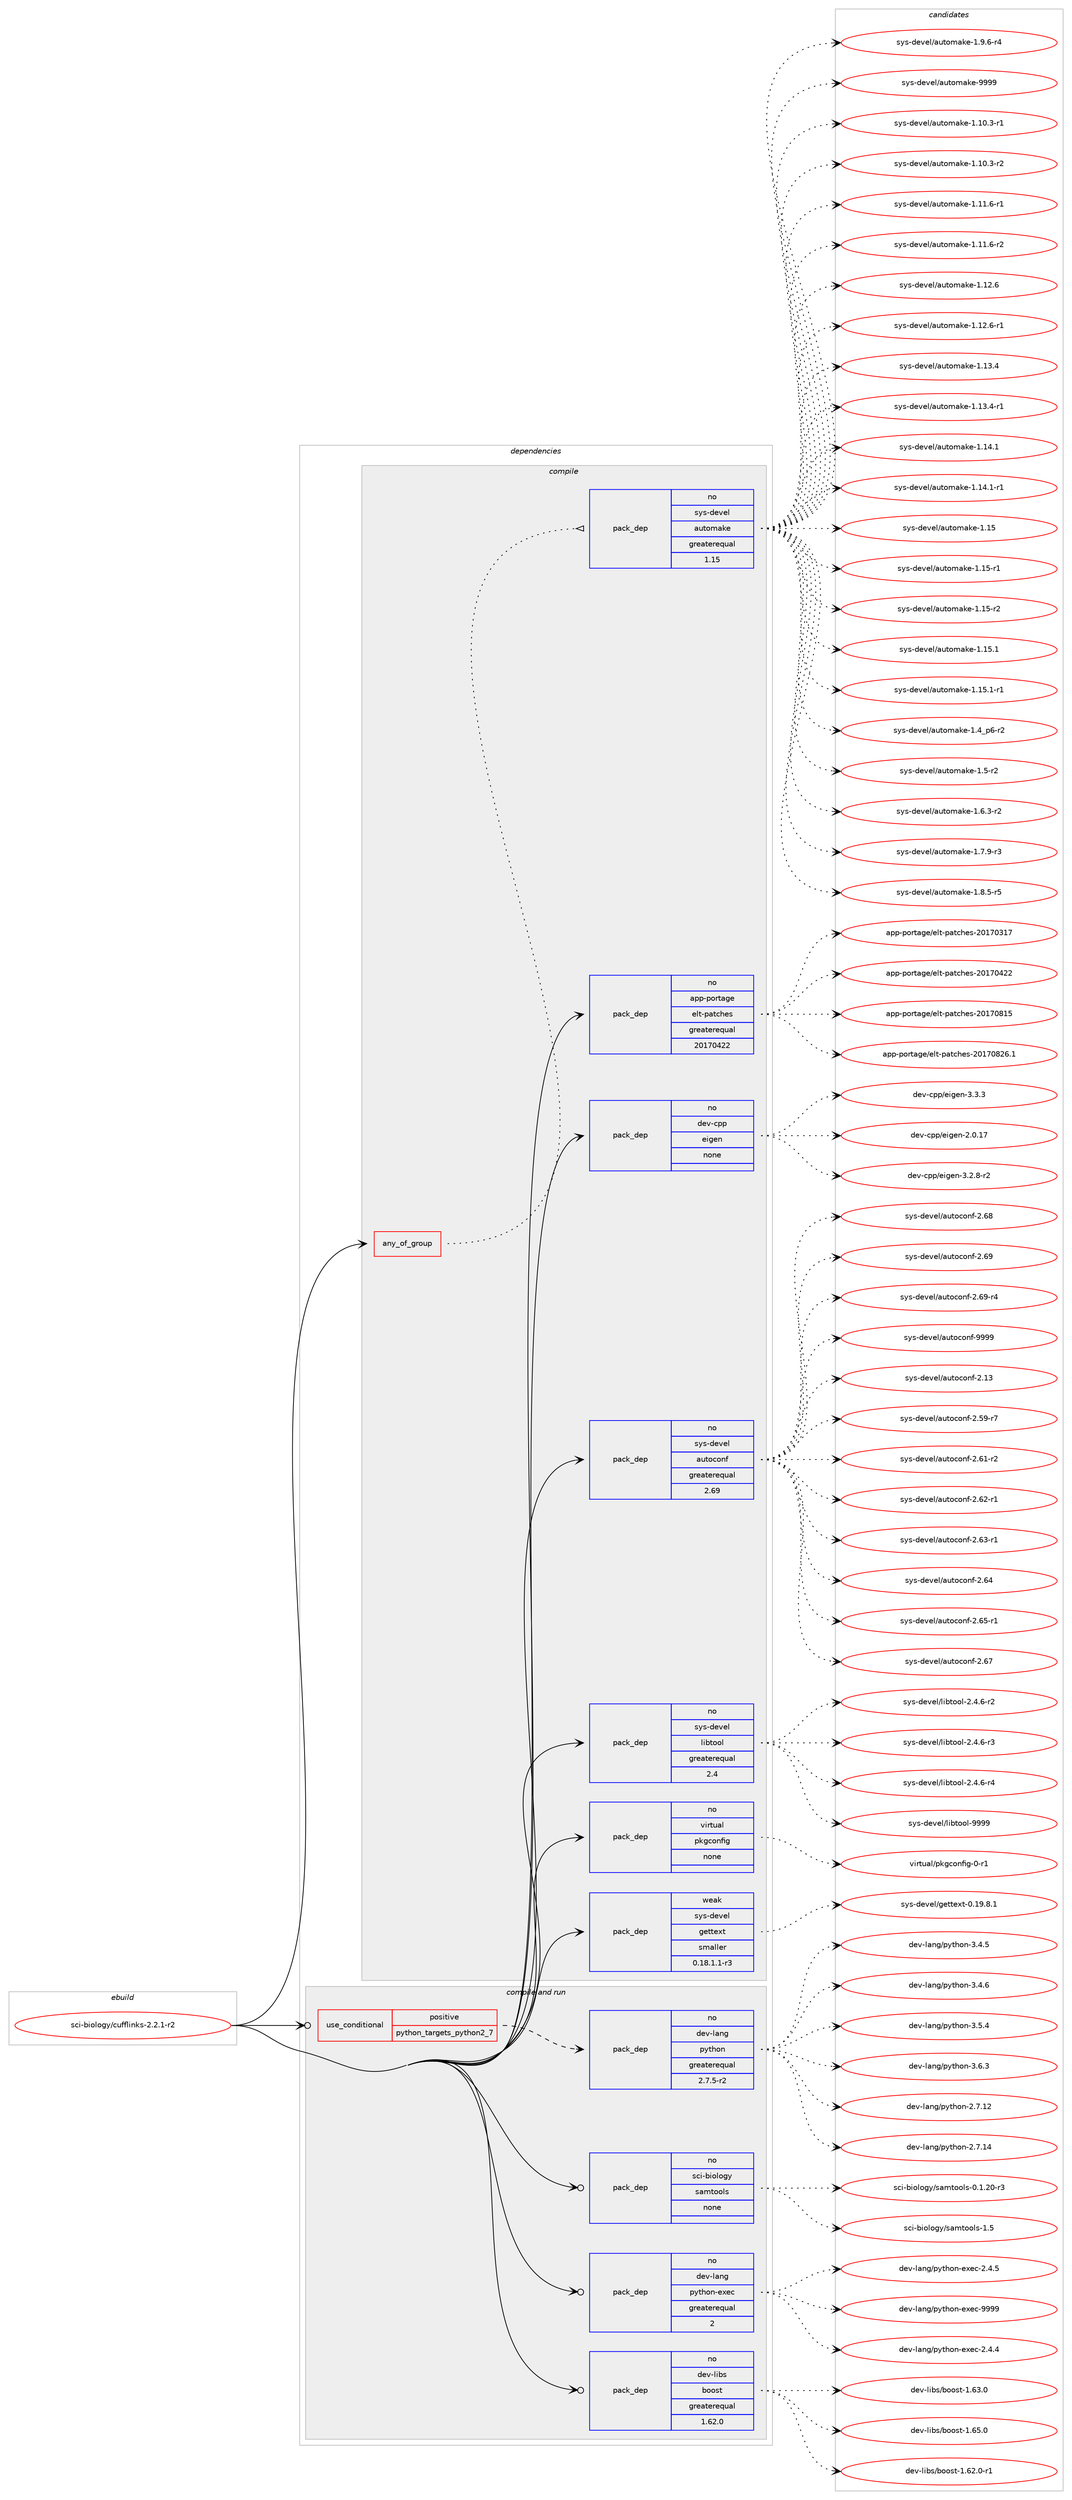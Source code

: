 digraph prolog {

# *************
# Graph options
# *************

newrank=true;
concentrate=true;
compound=true;
graph [rankdir=LR,fontname=Helvetica,fontsize=10,ranksep=1.5];#, ranksep=2.5, nodesep=0.2];
edge  [arrowhead=vee];
node  [fontname=Helvetica,fontsize=10];

# **********
# The ebuild
# **********

subgraph cluster_leftcol {
color=gray;
rank=same;
label=<<i>ebuild</i>>;
id [label="sci-biology/cufflinks-2.2.1-r2", color=red, width=4, href="../sci-biology/cufflinks-2.2.1-r2.svg"];
}

# ****************
# The dependencies
# ****************

subgraph cluster_midcol {
color=gray;
label=<<i>dependencies</i>>;
subgraph cluster_compile {
fillcolor="#eeeeee";
style=filled;
label=<<i>compile</i>>;
subgraph any7444 {
dependency444427 [label=<<TABLE BORDER="0" CELLBORDER="1" CELLSPACING="0" CELLPADDING="4"><TR><TD CELLPADDING="10">any_of_group</TD></TR></TABLE>>, shape=none, color=red];subgraph pack327475 {
dependency444428 [label=<<TABLE BORDER="0" CELLBORDER="1" CELLSPACING="0" CELLPADDING="4" WIDTH="220"><TR><TD ROWSPAN="6" CELLPADDING="30">pack_dep</TD></TR><TR><TD WIDTH="110">no</TD></TR><TR><TD>sys-devel</TD></TR><TR><TD>automake</TD></TR><TR><TD>greaterequal</TD></TR><TR><TD>1.15</TD></TR></TABLE>>, shape=none, color=blue];
}
dependency444427:e -> dependency444428:w [weight=20,style="dotted",arrowhead="oinv"];
}
id:e -> dependency444427:w [weight=20,style="solid",arrowhead="vee"];
subgraph pack327476 {
dependency444429 [label=<<TABLE BORDER="0" CELLBORDER="1" CELLSPACING="0" CELLPADDING="4" WIDTH="220"><TR><TD ROWSPAN="6" CELLPADDING="30">pack_dep</TD></TR><TR><TD WIDTH="110">no</TD></TR><TR><TD>app-portage</TD></TR><TR><TD>elt-patches</TD></TR><TR><TD>greaterequal</TD></TR><TR><TD>20170422</TD></TR></TABLE>>, shape=none, color=blue];
}
id:e -> dependency444429:w [weight=20,style="solid",arrowhead="vee"];
subgraph pack327477 {
dependency444430 [label=<<TABLE BORDER="0" CELLBORDER="1" CELLSPACING="0" CELLPADDING="4" WIDTH="220"><TR><TD ROWSPAN="6" CELLPADDING="30">pack_dep</TD></TR><TR><TD WIDTH="110">no</TD></TR><TR><TD>dev-cpp</TD></TR><TR><TD>eigen</TD></TR><TR><TD>none</TD></TR><TR><TD></TD></TR></TABLE>>, shape=none, color=blue];
}
id:e -> dependency444430:w [weight=20,style="solid",arrowhead="vee"];
subgraph pack327478 {
dependency444431 [label=<<TABLE BORDER="0" CELLBORDER="1" CELLSPACING="0" CELLPADDING="4" WIDTH="220"><TR><TD ROWSPAN="6" CELLPADDING="30">pack_dep</TD></TR><TR><TD WIDTH="110">no</TD></TR><TR><TD>sys-devel</TD></TR><TR><TD>autoconf</TD></TR><TR><TD>greaterequal</TD></TR><TR><TD>2.69</TD></TR></TABLE>>, shape=none, color=blue];
}
id:e -> dependency444431:w [weight=20,style="solid",arrowhead="vee"];
subgraph pack327479 {
dependency444432 [label=<<TABLE BORDER="0" CELLBORDER="1" CELLSPACING="0" CELLPADDING="4" WIDTH="220"><TR><TD ROWSPAN="6" CELLPADDING="30">pack_dep</TD></TR><TR><TD WIDTH="110">no</TD></TR><TR><TD>sys-devel</TD></TR><TR><TD>libtool</TD></TR><TR><TD>greaterequal</TD></TR><TR><TD>2.4</TD></TR></TABLE>>, shape=none, color=blue];
}
id:e -> dependency444432:w [weight=20,style="solid",arrowhead="vee"];
subgraph pack327480 {
dependency444433 [label=<<TABLE BORDER="0" CELLBORDER="1" CELLSPACING="0" CELLPADDING="4" WIDTH="220"><TR><TD ROWSPAN="6" CELLPADDING="30">pack_dep</TD></TR><TR><TD WIDTH="110">no</TD></TR><TR><TD>virtual</TD></TR><TR><TD>pkgconfig</TD></TR><TR><TD>none</TD></TR><TR><TD></TD></TR></TABLE>>, shape=none, color=blue];
}
id:e -> dependency444433:w [weight=20,style="solid",arrowhead="vee"];
subgraph pack327481 {
dependency444434 [label=<<TABLE BORDER="0" CELLBORDER="1" CELLSPACING="0" CELLPADDING="4" WIDTH="220"><TR><TD ROWSPAN="6" CELLPADDING="30">pack_dep</TD></TR><TR><TD WIDTH="110">weak</TD></TR><TR><TD>sys-devel</TD></TR><TR><TD>gettext</TD></TR><TR><TD>smaller</TD></TR><TR><TD>0.18.1.1-r3</TD></TR></TABLE>>, shape=none, color=blue];
}
id:e -> dependency444434:w [weight=20,style="solid",arrowhead="vee"];
}
subgraph cluster_compileandrun {
fillcolor="#eeeeee";
style=filled;
label=<<i>compile and run</i>>;
subgraph cond109266 {
dependency444435 [label=<<TABLE BORDER="0" CELLBORDER="1" CELLSPACING="0" CELLPADDING="4"><TR><TD ROWSPAN="3" CELLPADDING="10">use_conditional</TD></TR><TR><TD>positive</TD></TR><TR><TD>python_targets_python2_7</TD></TR></TABLE>>, shape=none, color=red];
subgraph pack327482 {
dependency444436 [label=<<TABLE BORDER="0" CELLBORDER="1" CELLSPACING="0" CELLPADDING="4" WIDTH="220"><TR><TD ROWSPAN="6" CELLPADDING="30">pack_dep</TD></TR><TR><TD WIDTH="110">no</TD></TR><TR><TD>dev-lang</TD></TR><TR><TD>python</TD></TR><TR><TD>greaterequal</TD></TR><TR><TD>2.7.5-r2</TD></TR></TABLE>>, shape=none, color=blue];
}
dependency444435:e -> dependency444436:w [weight=20,style="dashed",arrowhead="vee"];
}
id:e -> dependency444435:w [weight=20,style="solid",arrowhead="odotvee"];
subgraph pack327483 {
dependency444437 [label=<<TABLE BORDER="0" CELLBORDER="1" CELLSPACING="0" CELLPADDING="4" WIDTH="220"><TR><TD ROWSPAN="6" CELLPADDING="30">pack_dep</TD></TR><TR><TD WIDTH="110">no</TD></TR><TR><TD>dev-lang</TD></TR><TR><TD>python-exec</TD></TR><TR><TD>greaterequal</TD></TR><TR><TD>2</TD></TR></TABLE>>, shape=none, color=blue];
}
id:e -> dependency444437:w [weight=20,style="solid",arrowhead="odotvee"];
subgraph pack327484 {
dependency444438 [label=<<TABLE BORDER="0" CELLBORDER="1" CELLSPACING="0" CELLPADDING="4" WIDTH="220"><TR><TD ROWSPAN="6" CELLPADDING="30">pack_dep</TD></TR><TR><TD WIDTH="110">no</TD></TR><TR><TD>dev-libs</TD></TR><TR><TD>boost</TD></TR><TR><TD>greaterequal</TD></TR><TR><TD>1.62.0</TD></TR></TABLE>>, shape=none, color=blue];
}
id:e -> dependency444438:w [weight=20,style="solid",arrowhead="odotvee"];
subgraph pack327485 {
dependency444439 [label=<<TABLE BORDER="0" CELLBORDER="1" CELLSPACING="0" CELLPADDING="4" WIDTH="220"><TR><TD ROWSPAN="6" CELLPADDING="30">pack_dep</TD></TR><TR><TD WIDTH="110">no</TD></TR><TR><TD>sci-biology</TD></TR><TR><TD>samtools</TD></TR><TR><TD>none</TD></TR><TR><TD></TD></TR></TABLE>>, shape=none, color=blue];
}
id:e -> dependency444439:w [weight=20,style="solid",arrowhead="odotvee"];
}
subgraph cluster_run {
fillcolor="#eeeeee";
style=filled;
label=<<i>run</i>>;
}
}

# **************
# The candidates
# **************

subgraph cluster_choices {
rank=same;
color=gray;
label=<<i>candidates</i>>;

subgraph choice327475 {
color=black;
nodesep=1;
choice11512111545100101118101108479711711611110997107101454946494846514511449 [label="sys-devel/automake-1.10.3-r1", color=red, width=4,href="../sys-devel/automake-1.10.3-r1.svg"];
choice11512111545100101118101108479711711611110997107101454946494846514511450 [label="sys-devel/automake-1.10.3-r2", color=red, width=4,href="../sys-devel/automake-1.10.3-r2.svg"];
choice11512111545100101118101108479711711611110997107101454946494946544511449 [label="sys-devel/automake-1.11.6-r1", color=red, width=4,href="../sys-devel/automake-1.11.6-r1.svg"];
choice11512111545100101118101108479711711611110997107101454946494946544511450 [label="sys-devel/automake-1.11.6-r2", color=red, width=4,href="../sys-devel/automake-1.11.6-r2.svg"];
choice1151211154510010111810110847971171161111099710710145494649504654 [label="sys-devel/automake-1.12.6", color=red, width=4,href="../sys-devel/automake-1.12.6.svg"];
choice11512111545100101118101108479711711611110997107101454946495046544511449 [label="sys-devel/automake-1.12.6-r1", color=red, width=4,href="../sys-devel/automake-1.12.6-r1.svg"];
choice1151211154510010111810110847971171161111099710710145494649514652 [label="sys-devel/automake-1.13.4", color=red, width=4,href="../sys-devel/automake-1.13.4.svg"];
choice11512111545100101118101108479711711611110997107101454946495146524511449 [label="sys-devel/automake-1.13.4-r1", color=red, width=4,href="../sys-devel/automake-1.13.4-r1.svg"];
choice1151211154510010111810110847971171161111099710710145494649524649 [label="sys-devel/automake-1.14.1", color=red, width=4,href="../sys-devel/automake-1.14.1.svg"];
choice11512111545100101118101108479711711611110997107101454946495246494511449 [label="sys-devel/automake-1.14.1-r1", color=red, width=4,href="../sys-devel/automake-1.14.1-r1.svg"];
choice115121115451001011181011084797117116111109971071014549464953 [label="sys-devel/automake-1.15", color=red, width=4,href="../sys-devel/automake-1.15.svg"];
choice1151211154510010111810110847971171161111099710710145494649534511449 [label="sys-devel/automake-1.15-r1", color=red, width=4,href="../sys-devel/automake-1.15-r1.svg"];
choice1151211154510010111810110847971171161111099710710145494649534511450 [label="sys-devel/automake-1.15-r2", color=red, width=4,href="../sys-devel/automake-1.15-r2.svg"];
choice1151211154510010111810110847971171161111099710710145494649534649 [label="sys-devel/automake-1.15.1", color=red, width=4,href="../sys-devel/automake-1.15.1.svg"];
choice11512111545100101118101108479711711611110997107101454946495346494511449 [label="sys-devel/automake-1.15.1-r1", color=red, width=4,href="../sys-devel/automake-1.15.1-r1.svg"];
choice115121115451001011181011084797117116111109971071014549465295112544511450 [label="sys-devel/automake-1.4_p6-r2", color=red, width=4,href="../sys-devel/automake-1.4_p6-r2.svg"];
choice11512111545100101118101108479711711611110997107101454946534511450 [label="sys-devel/automake-1.5-r2", color=red, width=4,href="../sys-devel/automake-1.5-r2.svg"];
choice115121115451001011181011084797117116111109971071014549465446514511450 [label="sys-devel/automake-1.6.3-r2", color=red, width=4,href="../sys-devel/automake-1.6.3-r2.svg"];
choice115121115451001011181011084797117116111109971071014549465546574511451 [label="sys-devel/automake-1.7.9-r3", color=red, width=4,href="../sys-devel/automake-1.7.9-r3.svg"];
choice115121115451001011181011084797117116111109971071014549465646534511453 [label="sys-devel/automake-1.8.5-r5", color=red, width=4,href="../sys-devel/automake-1.8.5-r5.svg"];
choice115121115451001011181011084797117116111109971071014549465746544511452 [label="sys-devel/automake-1.9.6-r4", color=red, width=4,href="../sys-devel/automake-1.9.6-r4.svg"];
choice115121115451001011181011084797117116111109971071014557575757 [label="sys-devel/automake-9999", color=red, width=4,href="../sys-devel/automake-9999.svg"];
dependency444428:e -> choice11512111545100101118101108479711711611110997107101454946494846514511449:w [style=dotted,weight="100"];
dependency444428:e -> choice11512111545100101118101108479711711611110997107101454946494846514511450:w [style=dotted,weight="100"];
dependency444428:e -> choice11512111545100101118101108479711711611110997107101454946494946544511449:w [style=dotted,weight="100"];
dependency444428:e -> choice11512111545100101118101108479711711611110997107101454946494946544511450:w [style=dotted,weight="100"];
dependency444428:e -> choice1151211154510010111810110847971171161111099710710145494649504654:w [style=dotted,weight="100"];
dependency444428:e -> choice11512111545100101118101108479711711611110997107101454946495046544511449:w [style=dotted,weight="100"];
dependency444428:e -> choice1151211154510010111810110847971171161111099710710145494649514652:w [style=dotted,weight="100"];
dependency444428:e -> choice11512111545100101118101108479711711611110997107101454946495146524511449:w [style=dotted,weight="100"];
dependency444428:e -> choice1151211154510010111810110847971171161111099710710145494649524649:w [style=dotted,weight="100"];
dependency444428:e -> choice11512111545100101118101108479711711611110997107101454946495246494511449:w [style=dotted,weight="100"];
dependency444428:e -> choice115121115451001011181011084797117116111109971071014549464953:w [style=dotted,weight="100"];
dependency444428:e -> choice1151211154510010111810110847971171161111099710710145494649534511449:w [style=dotted,weight="100"];
dependency444428:e -> choice1151211154510010111810110847971171161111099710710145494649534511450:w [style=dotted,weight="100"];
dependency444428:e -> choice1151211154510010111810110847971171161111099710710145494649534649:w [style=dotted,weight="100"];
dependency444428:e -> choice11512111545100101118101108479711711611110997107101454946495346494511449:w [style=dotted,weight="100"];
dependency444428:e -> choice115121115451001011181011084797117116111109971071014549465295112544511450:w [style=dotted,weight="100"];
dependency444428:e -> choice11512111545100101118101108479711711611110997107101454946534511450:w [style=dotted,weight="100"];
dependency444428:e -> choice115121115451001011181011084797117116111109971071014549465446514511450:w [style=dotted,weight="100"];
dependency444428:e -> choice115121115451001011181011084797117116111109971071014549465546574511451:w [style=dotted,weight="100"];
dependency444428:e -> choice115121115451001011181011084797117116111109971071014549465646534511453:w [style=dotted,weight="100"];
dependency444428:e -> choice115121115451001011181011084797117116111109971071014549465746544511452:w [style=dotted,weight="100"];
dependency444428:e -> choice115121115451001011181011084797117116111109971071014557575757:w [style=dotted,weight="100"];
}
subgraph choice327476 {
color=black;
nodesep=1;
choice97112112451121111141169710310147101108116451129711699104101115455048495548514955 [label="app-portage/elt-patches-20170317", color=red, width=4,href="../app-portage/elt-patches-20170317.svg"];
choice97112112451121111141169710310147101108116451129711699104101115455048495548525050 [label="app-portage/elt-patches-20170422", color=red, width=4,href="../app-portage/elt-patches-20170422.svg"];
choice97112112451121111141169710310147101108116451129711699104101115455048495548564953 [label="app-portage/elt-patches-20170815", color=red, width=4,href="../app-portage/elt-patches-20170815.svg"];
choice971121124511211111411697103101471011081164511297116991041011154550484955485650544649 [label="app-portage/elt-patches-20170826.1", color=red, width=4,href="../app-portage/elt-patches-20170826.1.svg"];
dependency444429:e -> choice97112112451121111141169710310147101108116451129711699104101115455048495548514955:w [style=dotted,weight="100"];
dependency444429:e -> choice97112112451121111141169710310147101108116451129711699104101115455048495548525050:w [style=dotted,weight="100"];
dependency444429:e -> choice97112112451121111141169710310147101108116451129711699104101115455048495548564953:w [style=dotted,weight="100"];
dependency444429:e -> choice971121124511211111411697103101471011081164511297116991041011154550484955485650544649:w [style=dotted,weight="100"];
}
subgraph choice327477 {
color=black;
nodesep=1;
choice10010111845991121124710110510310111045504648464955 [label="dev-cpp/eigen-2.0.17", color=red, width=4,href="../dev-cpp/eigen-2.0.17.svg"];
choice1001011184599112112471011051031011104551465046564511450 [label="dev-cpp/eigen-3.2.8-r2", color=red, width=4,href="../dev-cpp/eigen-3.2.8-r2.svg"];
choice100101118459911211247101105103101110455146514651 [label="dev-cpp/eigen-3.3.3", color=red, width=4,href="../dev-cpp/eigen-3.3.3.svg"];
dependency444430:e -> choice10010111845991121124710110510310111045504648464955:w [style=dotted,weight="100"];
dependency444430:e -> choice1001011184599112112471011051031011104551465046564511450:w [style=dotted,weight="100"];
dependency444430:e -> choice100101118459911211247101105103101110455146514651:w [style=dotted,weight="100"];
}
subgraph choice327478 {
color=black;
nodesep=1;
choice115121115451001011181011084797117116111991111101024550464951 [label="sys-devel/autoconf-2.13", color=red, width=4,href="../sys-devel/autoconf-2.13.svg"];
choice1151211154510010111810110847971171161119911111010245504653574511455 [label="sys-devel/autoconf-2.59-r7", color=red, width=4,href="../sys-devel/autoconf-2.59-r7.svg"];
choice1151211154510010111810110847971171161119911111010245504654494511450 [label="sys-devel/autoconf-2.61-r2", color=red, width=4,href="../sys-devel/autoconf-2.61-r2.svg"];
choice1151211154510010111810110847971171161119911111010245504654504511449 [label="sys-devel/autoconf-2.62-r1", color=red, width=4,href="../sys-devel/autoconf-2.62-r1.svg"];
choice1151211154510010111810110847971171161119911111010245504654514511449 [label="sys-devel/autoconf-2.63-r1", color=red, width=4,href="../sys-devel/autoconf-2.63-r1.svg"];
choice115121115451001011181011084797117116111991111101024550465452 [label="sys-devel/autoconf-2.64", color=red, width=4,href="../sys-devel/autoconf-2.64.svg"];
choice1151211154510010111810110847971171161119911111010245504654534511449 [label="sys-devel/autoconf-2.65-r1", color=red, width=4,href="../sys-devel/autoconf-2.65-r1.svg"];
choice115121115451001011181011084797117116111991111101024550465455 [label="sys-devel/autoconf-2.67", color=red, width=4,href="../sys-devel/autoconf-2.67.svg"];
choice115121115451001011181011084797117116111991111101024550465456 [label="sys-devel/autoconf-2.68", color=red, width=4,href="../sys-devel/autoconf-2.68.svg"];
choice115121115451001011181011084797117116111991111101024550465457 [label="sys-devel/autoconf-2.69", color=red, width=4,href="../sys-devel/autoconf-2.69.svg"];
choice1151211154510010111810110847971171161119911111010245504654574511452 [label="sys-devel/autoconf-2.69-r4", color=red, width=4,href="../sys-devel/autoconf-2.69-r4.svg"];
choice115121115451001011181011084797117116111991111101024557575757 [label="sys-devel/autoconf-9999", color=red, width=4,href="../sys-devel/autoconf-9999.svg"];
dependency444431:e -> choice115121115451001011181011084797117116111991111101024550464951:w [style=dotted,weight="100"];
dependency444431:e -> choice1151211154510010111810110847971171161119911111010245504653574511455:w [style=dotted,weight="100"];
dependency444431:e -> choice1151211154510010111810110847971171161119911111010245504654494511450:w [style=dotted,weight="100"];
dependency444431:e -> choice1151211154510010111810110847971171161119911111010245504654504511449:w [style=dotted,weight="100"];
dependency444431:e -> choice1151211154510010111810110847971171161119911111010245504654514511449:w [style=dotted,weight="100"];
dependency444431:e -> choice115121115451001011181011084797117116111991111101024550465452:w [style=dotted,weight="100"];
dependency444431:e -> choice1151211154510010111810110847971171161119911111010245504654534511449:w [style=dotted,weight="100"];
dependency444431:e -> choice115121115451001011181011084797117116111991111101024550465455:w [style=dotted,weight="100"];
dependency444431:e -> choice115121115451001011181011084797117116111991111101024550465456:w [style=dotted,weight="100"];
dependency444431:e -> choice115121115451001011181011084797117116111991111101024550465457:w [style=dotted,weight="100"];
dependency444431:e -> choice1151211154510010111810110847971171161119911111010245504654574511452:w [style=dotted,weight="100"];
dependency444431:e -> choice115121115451001011181011084797117116111991111101024557575757:w [style=dotted,weight="100"];
}
subgraph choice327479 {
color=black;
nodesep=1;
choice1151211154510010111810110847108105981161111111084550465246544511450 [label="sys-devel/libtool-2.4.6-r2", color=red, width=4,href="../sys-devel/libtool-2.4.6-r2.svg"];
choice1151211154510010111810110847108105981161111111084550465246544511451 [label="sys-devel/libtool-2.4.6-r3", color=red, width=4,href="../sys-devel/libtool-2.4.6-r3.svg"];
choice1151211154510010111810110847108105981161111111084550465246544511452 [label="sys-devel/libtool-2.4.6-r4", color=red, width=4,href="../sys-devel/libtool-2.4.6-r4.svg"];
choice1151211154510010111810110847108105981161111111084557575757 [label="sys-devel/libtool-9999", color=red, width=4,href="../sys-devel/libtool-9999.svg"];
dependency444432:e -> choice1151211154510010111810110847108105981161111111084550465246544511450:w [style=dotted,weight="100"];
dependency444432:e -> choice1151211154510010111810110847108105981161111111084550465246544511451:w [style=dotted,weight="100"];
dependency444432:e -> choice1151211154510010111810110847108105981161111111084550465246544511452:w [style=dotted,weight="100"];
dependency444432:e -> choice1151211154510010111810110847108105981161111111084557575757:w [style=dotted,weight="100"];
}
subgraph choice327480 {
color=black;
nodesep=1;
choice11810511411611797108471121071039911111010210510345484511449 [label="virtual/pkgconfig-0-r1", color=red, width=4,href="../virtual/pkgconfig-0-r1.svg"];
dependency444433:e -> choice11810511411611797108471121071039911111010210510345484511449:w [style=dotted,weight="100"];
}
subgraph choice327481 {
color=black;
nodesep=1;
choice1151211154510010111810110847103101116116101120116454846495746564649 [label="sys-devel/gettext-0.19.8.1", color=red, width=4,href="../sys-devel/gettext-0.19.8.1.svg"];
dependency444434:e -> choice1151211154510010111810110847103101116116101120116454846495746564649:w [style=dotted,weight="100"];
}
subgraph choice327482 {
color=black;
nodesep=1;
choice10010111845108971101034711212111610411111045504655464950 [label="dev-lang/python-2.7.12", color=red, width=4,href="../dev-lang/python-2.7.12.svg"];
choice10010111845108971101034711212111610411111045504655464952 [label="dev-lang/python-2.7.14", color=red, width=4,href="../dev-lang/python-2.7.14.svg"];
choice100101118451089711010347112121116104111110455146524653 [label="dev-lang/python-3.4.5", color=red, width=4,href="../dev-lang/python-3.4.5.svg"];
choice100101118451089711010347112121116104111110455146524654 [label="dev-lang/python-3.4.6", color=red, width=4,href="../dev-lang/python-3.4.6.svg"];
choice100101118451089711010347112121116104111110455146534652 [label="dev-lang/python-3.5.4", color=red, width=4,href="../dev-lang/python-3.5.4.svg"];
choice100101118451089711010347112121116104111110455146544651 [label="dev-lang/python-3.6.3", color=red, width=4,href="../dev-lang/python-3.6.3.svg"];
dependency444436:e -> choice10010111845108971101034711212111610411111045504655464950:w [style=dotted,weight="100"];
dependency444436:e -> choice10010111845108971101034711212111610411111045504655464952:w [style=dotted,weight="100"];
dependency444436:e -> choice100101118451089711010347112121116104111110455146524653:w [style=dotted,weight="100"];
dependency444436:e -> choice100101118451089711010347112121116104111110455146524654:w [style=dotted,weight="100"];
dependency444436:e -> choice100101118451089711010347112121116104111110455146534652:w [style=dotted,weight="100"];
dependency444436:e -> choice100101118451089711010347112121116104111110455146544651:w [style=dotted,weight="100"];
}
subgraph choice327483 {
color=black;
nodesep=1;
choice1001011184510897110103471121211161041111104510112010199455046524652 [label="dev-lang/python-exec-2.4.4", color=red, width=4,href="../dev-lang/python-exec-2.4.4.svg"];
choice1001011184510897110103471121211161041111104510112010199455046524653 [label="dev-lang/python-exec-2.4.5", color=red, width=4,href="../dev-lang/python-exec-2.4.5.svg"];
choice10010111845108971101034711212111610411111045101120101994557575757 [label="dev-lang/python-exec-9999", color=red, width=4,href="../dev-lang/python-exec-9999.svg"];
dependency444437:e -> choice1001011184510897110103471121211161041111104510112010199455046524652:w [style=dotted,weight="100"];
dependency444437:e -> choice1001011184510897110103471121211161041111104510112010199455046524653:w [style=dotted,weight="100"];
dependency444437:e -> choice10010111845108971101034711212111610411111045101120101994557575757:w [style=dotted,weight="100"];
}
subgraph choice327484 {
color=black;
nodesep=1;
choice10010111845108105981154798111111115116454946545046484511449 [label="dev-libs/boost-1.62.0-r1", color=red, width=4,href="../dev-libs/boost-1.62.0-r1.svg"];
choice1001011184510810598115479811111111511645494654514648 [label="dev-libs/boost-1.63.0", color=red, width=4,href="../dev-libs/boost-1.63.0.svg"];
choice1001011184510810598115479811111111511645494654534648 [label="dev-libs/boost-1.65.0", color=red, width=4,href="../dev-libs/boost-1.65.0.svg"];
dependency444438:e -> choice10010111845108105981154798111111115116454946545046484511449:w [style=dotted,weight="100"];
dependency444438:e -> choice1001011184510810598115479811111111511645494654514648:w [style=dotted,weight="100"];
dependency444438:e -> choice1001011184510810598115479811111111511645494654534648:w [style=dotted,weight="100"];
}
subgraph choice327485 {
color=black;
nodesep=1;
choice1159910545981051111081111031214711597109116111111108115454846494650484511451 [label="sci-biology/samtools-0.1.20-r3", color=red, width=4,href="../sci-biology/samtools-0.1.20-r3.svg"];
choice115991054598105111108111103121471159710911611111110811545494653 [label="sci-biology/samtools-1.5", color=red, width=4,href="../sci-biology/samtools-1.5.svg"];
dependency444439:e -> choice1159910545981051111081111031214711597109116111111108115454846494650484511451:w [style=dotted,weight="100"];
dependency444439:e -> choice115991054598105111108111103121471159710911611111110811545494653:w [style=dotted,weight="100"];
}
}

}
